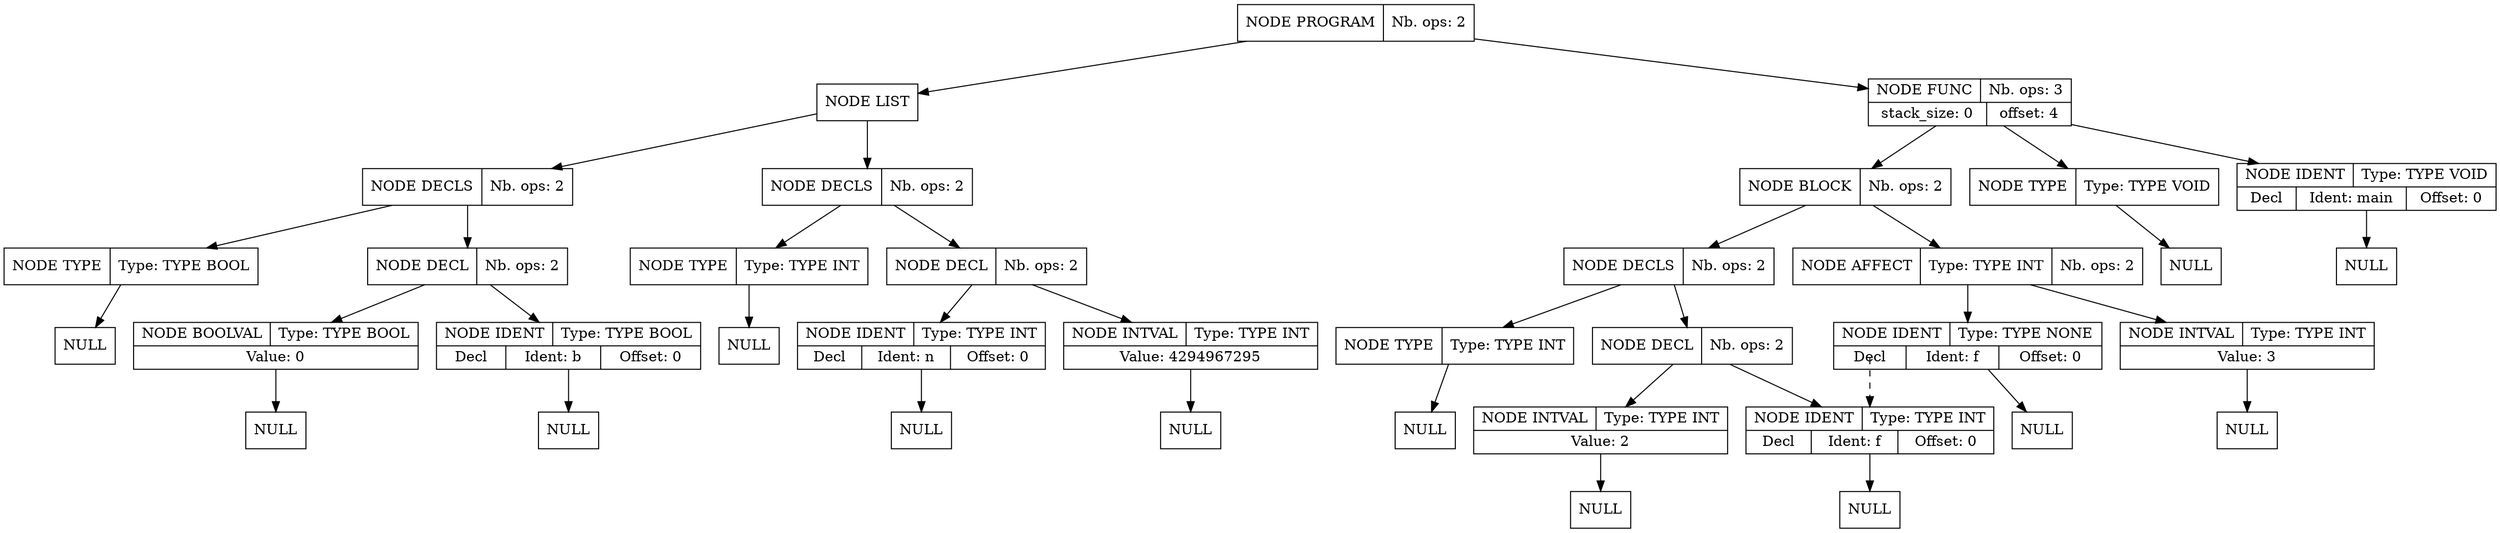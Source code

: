 digraph global_vars {
    N1 [shape=record, label="{{NODE PROGRAM|Nb. ops: 2}}"];
    N2 [shape=record, label="{{NODE LIST}}"];
    N3 [shape=record, label="{{NODE DECLS|Nb. ops: 2}}"];
    N4 [shape=record, label="{{NODE TYPE|Type: TYPE INT}}"];
    N5 [shape=record, label="{{NULL}}"];
    edge[tailclip=true];
    N4 -> N5
    edge[tailclip=true];
    N3 -> N4
    N6 [shape=record, label="{{NODE DECL|Nb. ops: 2}}"];
    N7 [shape=record, label="{{NODE IDENT|Type: TYPE INT}|{<decl>Decl      |Ident: n|Offset: 0}}"];
    N8 [shape=record, label="{{NULL}}"];
    edge[tailclip=true];
    N7 -> N8
    edge[tailclip=true];
    N6 -> N7
    N9 [shape=record, label="{{NODE INTVAL|Type: TYPE INT}|{Value: 4294967295}}"];
    N10 [shape=record, label="{{NULL}}"];
    edge[tailclip=true];
    N9 -> N10
    edge[tailclip=true];
    N6 -> N9
    edge[tailclip=true];
    N3 -> N6
    edge[tailclip=true];
    N2 -> N3
    N11 [shape=record, label="{{NODE DECLS|Nb. ops: 2}}"];
    N12 [shape=record, label="{{NODE TYPE|Type: TYPE BOOL}}"];
    N13 [shape=record, label="{{NULL}}"];
    edge[tailclip=true];
    N12 -> N13
    edge[tailclip=true];
    N11 -> N12
    N14 [shape=record, label="{{NODE DECL|Nb. ops: 2}}"];
    N15 [shape=record, label="{{NODE IDENT|Type: TYPE BOOL}|{<decl>Decl      |Ident: b|Offset: 0}}"];
    N16 [shape=record, label="{{NULL}}"];
    edge[tailclip=true];
    N15 -> N16
    edge[tailclip=true];
    N14 -> N15
    N17 [shape=record, label="{{NODE BOOLVAL|Type: TYPE BOOL}|{Value: 0}}"];
    N18 [shape=record, label="{{NULL}}"];
    edge[tailclip=true];
    N17 -> N18
    edge[tailclip=true];
    N14 -> N17
    edge[tailclip=true];
    N11 -> N14
    edge[tailclip=true];
    N2 -> N11
    edge[tailclip=true];
    N1 -> N2
    N19 [shape=record, label="{{NODE FUNC|Nb. ops: 3}|{stack_size: 0|offset: 4}}"];
    N20 [shape=record, label="{{NODE TYPE|Type: TYPE VOID}}"];
    N21 [shape=record, label="{{NULL}}"];
    edge[tailclip=true];
    N20 -> N21
    edge[tailclip=true];
    N19 -> N20
    N22 [shape=record, label="{{NODE IDENT|Type: TYPE VOID}|{<decl>Decl      |Ident: main|Offset: 0}}"];
    N23 [shape=record, label="{{NULL}}"];
    edge[tailclip=true];
    N22 -> N23
    edge[tailclip=true];
    N19 -> N22
    N24 [shape=record, label="{{NODE BLOCK|Nb. ops: 2}}"];
    N25 [shape=record, label="{{NODE DECLS|Nb. ops: 2}}"];
    N26 [shape=record, label="{{NODE TYPE|Type: TYPE INT}}"];
    N27 [shape=record, label="{{NULL}}"];
    edge[tailclip=true];
    N26 -> N27
    edge[tailclip=true];
    N25 -> N26
    N28 [shape=record, label="{{NODE DECL|Nb. ops: 2}}"];
    N29 [shape=record, label="{{NODE IDENT|Type: TYPE INT}|{<decl>Decl      |Ident: f|Offset: 0}}"];
    N30 [shape=record, label="{{NULL}}"];
    edge[tailclip=true];
    N29 -> N30
    edge[tailclip=true];
    N28 -> N29
    N31 [shape=record, label="{{NODE INTVAL|Type: TYPE INT}|{Value: 2}}"];
    N32 [shape=record, label="{{NULL}}"];
    edge[tailclip=true];
    N31 -> N32
    edge[tailclip=true];
    N28 -> N31
    edge[tailclip=true];
    N25 -> N28
    edge[tailclip=true];
    N24 -> N25
    N33 [shape=record, label="{{NODE AFFECT|Type: TYPE INT|Nb. ops: 2}}"];
    N34 [shape=record, label="{{NODE IDENT|Type: TYPE NONE}|{<decl>Decl      |Ident: f|Offset: 0}}"];
    edge[tailclip=false];
    "N34":decl:c -> "N29" [style=dashed]
    N35 [shape=record, label="{{NULL}}"];
    edge[tailclip=true];
    N34 -> N35
    edge[tailclip=true];
    N33 -> N34
    N36 [shape=record, label="{{NODE INTVAL|Type: TYPE INT}|{Value: 3}}"];
    N37 [shape=record, label="{{NULL}}"];
    edge[tailclip=true];
    N36 -> N37
    edge[tailclip=true];
    N33 -> N36
    edge[tailclip=true];
    N24 -> N33
    edge[tailclip=true];
    N19 -> N24
    edge[tailclip=true];
    N1 -> N19
}